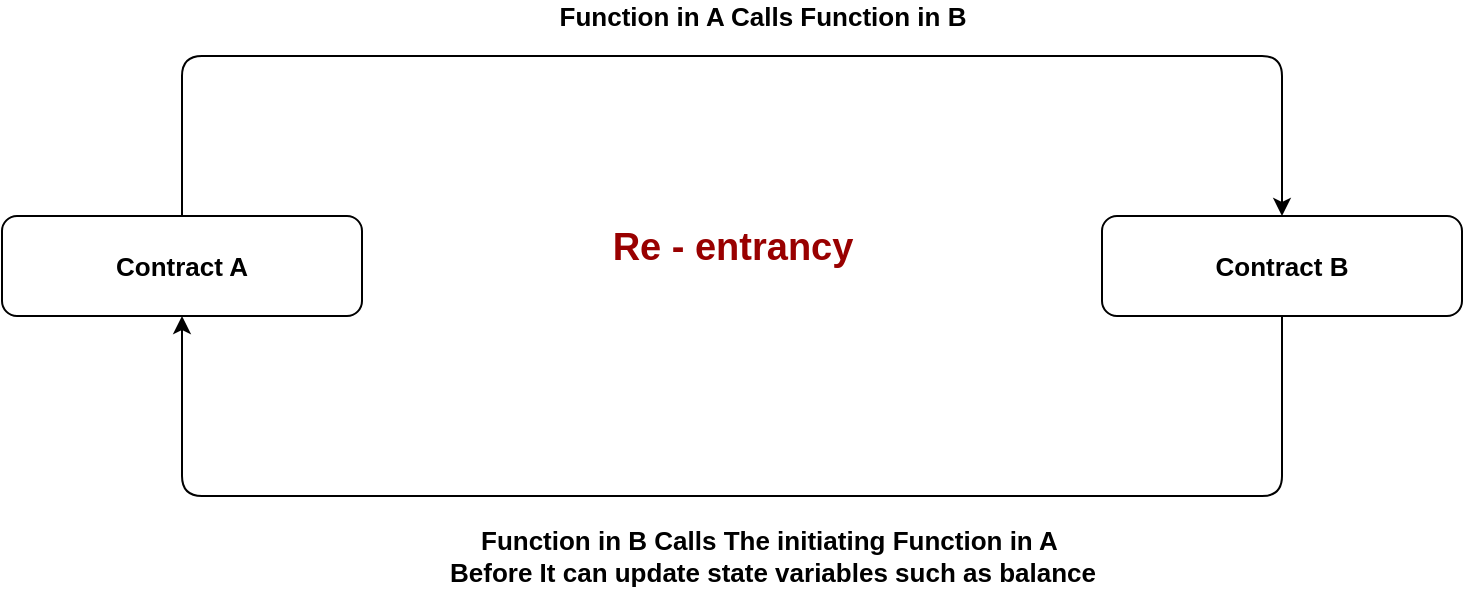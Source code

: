 <mxfile version="12.9.3" type="device"><diagram id="sCfrgi_OyE7zBy3rQMrR" name="Page-1"><mxGraphModel dx="1026" dy="604" grid="1" gridSize="10" guides="1" tooltips="1" connect="1" arrows="1" fold="1" page="1" pageScale="1" pageWidth="850" pageHeight="1100" math="0" shadow="0"><root><mxCell id="0"/><mxCell id="1" parent="0"/><mxCell id="vf3MrURdtVKqTYtykB-R-1" value="&lt;font style=&quot;font-size: 13px&quot;&gt;&lt;b&gt;Contract A&lt;/b&gt;&lt;/font&gt;" style="rounded=1;whiteSpace=wrap;html=1;" vertex="1" parent="1"><mxGeometry x="40" y="150" width="180" height="50" as="geometry"/></mxCell><mxCell id="vf3MrURdtVKqTYtykB-R-2" value="&lt;b&gt;&lt;font style=&quot;font-size: 13px&quot;&gt;Contract B&lt;/font&gt;&lt;/b&gt;" style="rounded=1;whiteSpace=wrap;html=1;" vertex="1" parent="1"><mxGeometry x="590" y="150" width="180" height="50" as="geometry"/></mxCell><mxCell id="vf3MrURdtVKqTYtykB-R-3" value="" style="edgeStyle=segmentEdgeStyle;endArrow=classic;html=1;entryX=0.5;entryY=0;entryDx=0;entryDy=0;exitX=0.5;exitY=0;exitDx=0;exitDy=0;" edge="1" parent="1" source="vf3MrURdtVKqTYtykB-R-1" target="vf3MrURdtVKqTYtykB-R-2"><mxGeometry width="50" height="50" relative="1" as="geometry"><mxPoint x="130" y="130" as="sourcePoint"/><mxPoint x="680" y="130" as="targetPoint"/><Array as="points"><mxPoint x="130" y="70"/><mxPoint x="680" y="70"/></Array></mxGeometry></mxCell><mxCell id="vf3MrURdtVKqTYtykB-R-4" value="&lt;b&gt;&lt;font style=&quot;font-size: 13px&quot;&gt;Function in A Calls Function in B&lt;/font&gt;&lt;/b&gt;" style="text;html=1;align=center;verticalAlign=middle;resizable=0;points=[];labelBackgroundColor=#ffffff;" vertex="1" connectable="0" parent="vf3MrURdtVKqTYtykB-R-3"><mxGeometry x="-0.051" y="-2" relative="1" as="geometry"><mxPoint x="33" y="-22" as="offset"/></mxGeometry></mxCell><mxCell id="vf3MrURdtVKqTYtykB-R-7" value="" style="edgeStyle=segmentEdgeStyle;endArrow=classic;html=1;exitX=0.5;exitY=1;exitDx=0;exitDy=0;" edge="1" parent="1" source="vf3MrURdtVKqTYtykB-R-2"><mxGeometry width="50" height="50" relative="1" as="geometry"><mxPoint x="490" y="270" as="sourcePoint"/><mxPoint x="130" y="200" as="targetPoint"/><Array as="points"><mxPoint x="680" y="290"/><mxPoint x="130" y="290"/></Array></mxGeometry></mxCell><mxCell id="vf3MrURdtVKqTYtykB-R-9" value="&lt;b style=&quot;font-size: 13px&quot;&gt;Function in B Calls The initiating Function in A&amp;nbsp;&lt;br&gt;Before It can update state variables such as balance&lt;/b&gt;" style="text;html=1;align=center;verticalAlign=middle;resizable=0;points=[];labelBackgroundColor=#ffffff;" vertex="1" connectable="0" parent="vf3MrURdtVKqTYtykB-R-7"><mxGeometry x="0.003" y="12" relative="1" as="geometry"><mxPoint x="21" y="18" as="offset"/></mxGeometry></mxCell><mxCell id="vf3MrURdtVKqTYtykB-R-10" value="&lt;b&gt;&lt;font style=&quot;font-size: 19px&quot; color=&quot;#990000&quot;&gt;Re - entrancy&lt;/font&gt;&lt;/b&gt;" style="text;html=1;align=center;verticalAlign=middle;resizable=0;points=[];autosize=1;" vertex="1" parent="1"><mxGeometry x="335" y="156" width="140" height="20" as="geometry"/></mxCell></root></mxGraphModel></diagram></mxfile>
